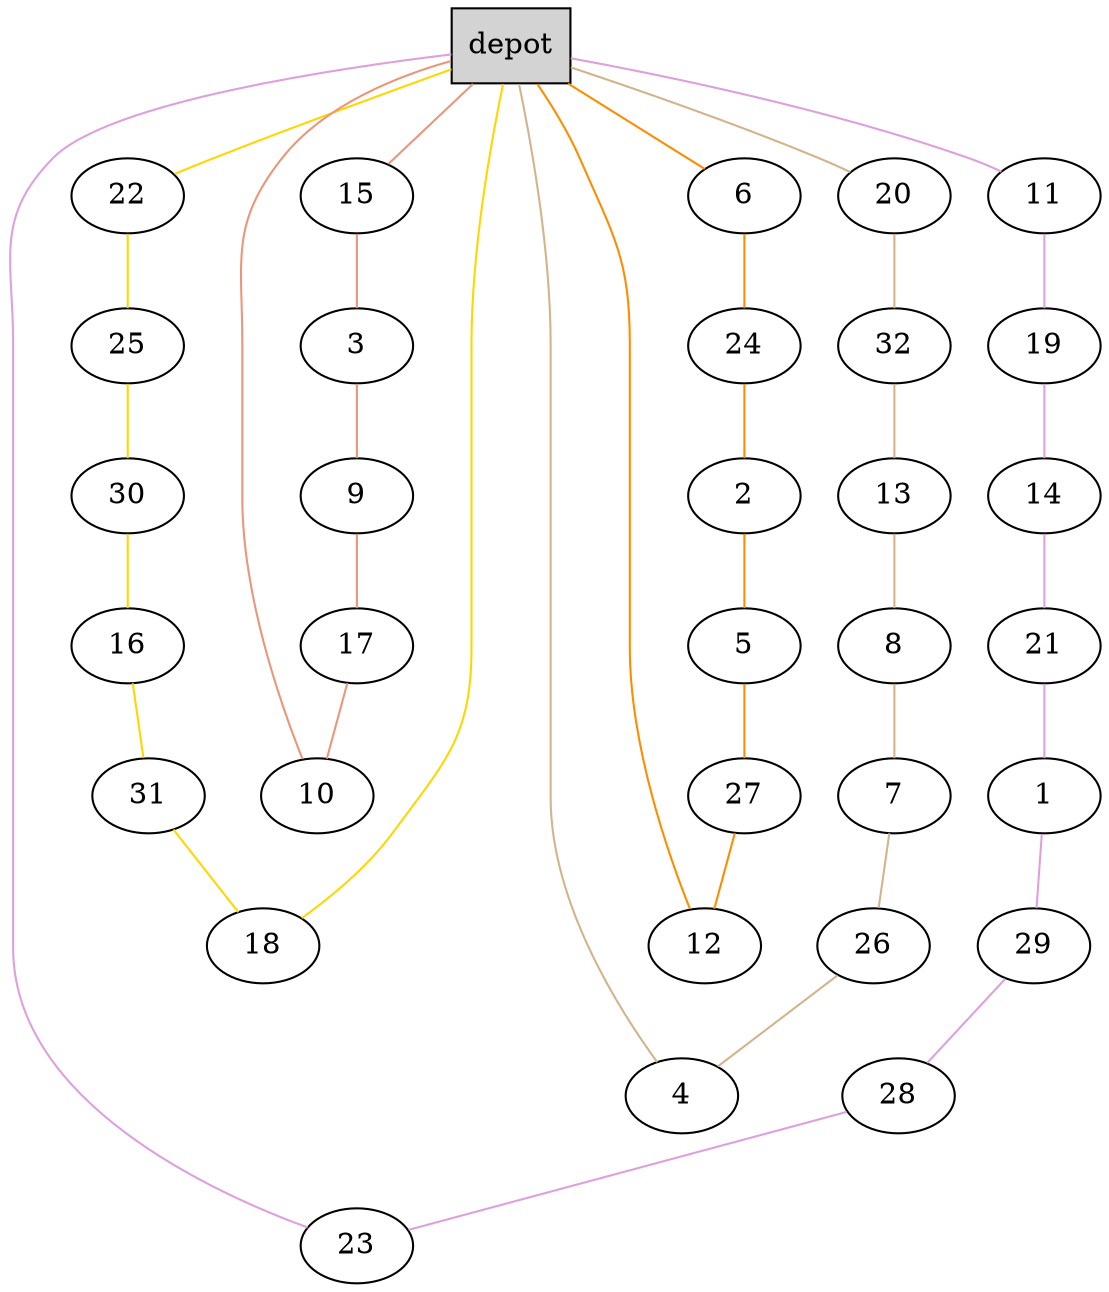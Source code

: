 graph G {
  0[shape = box, label = "depot", style = filled ];
  15[shape = ellipse];
  "0"--"15"[color = darksalmon];
  3[shape = ellipse];
  "15"--"3"[color = darksalmon];
  9[shape = ellipse];
  "3"--"9"[color = darksalmon];
  17[shape = ellipse];
  "9"--"17"[color = darksalmon];
  10[shape = ellipse];
  "17"--"10"[color = darksalmon];
  "10"--"0"[color = darksalmon];
  22[shape = ellipse];
  "0"--"22"[color = gold];
  25[shape = ellipse];
  "22"--"25"[color = gold];
  30[shape = ellipse];
  "25"--"30"[color = gold];
  16[shape = ellipse];
  "30"--"16"[color = gold];
  31[shape = ellipse];
  "16"--"31"[color = gold];
  18[shape = ellipse];
  "31"--"18"[color = gold];
  "18"--"0"[color = gold];
  11[shape = ellipse];
  "0"--"11"[color = plum];
  19[shape = ellipse];
  "11"--"19"[color = plum];
  14[shape = ellipse];
  "19"--"14"[color = plum];
  21[shape = ellipse];
  "14"--"21"[color = plum];
  1[shape = ellipse];
  "21"--"1"[color = plum];
  29[shape = ellipse];
  "1"--"29"[color = plum];
  28[shape = ellipse];
  "29"--"28"[color = plum];
  23[shape = ellipse];
  "28"--"23"[color = plum];
  "23"--"0"[color = plum];
  20[shape = ellipse];
  "0"--"20"[color = tan];
  32[shape = ellipse];
  "20"--"32"[color = tan];
  13[shape = ellipse];
  "32"--"13"[color = tan];
  8[shape = ellipse];
  "13"--"8"[color = tan];
  7[shape = ellipse];
  "8"--"7"[color = tan];
  26[shape = ellipse];
  "7"--"26"[color = tan];
  4[shape = ellipse];
  "26"--"4"[color = tan];
  "4"--"0"[color = tan];
  6[shape = ellipse];
  "0"--"6"[color = darkorange];
  24[shape = ellipse];
  "6"--"24"[color = darkorange];
  2[shape = ellipse];
  "24"--"2"[color = darkorange];
  5[shape = ellipse];
  "2"--"5"[color = darkorange];
  27[shape = ellipse];
  "5"--"27"[color = darkorange];
  12[shape = ellipse];
  "27"--"12"[color = darkorange];
  "12"--"0"[color = darkorange];
}
